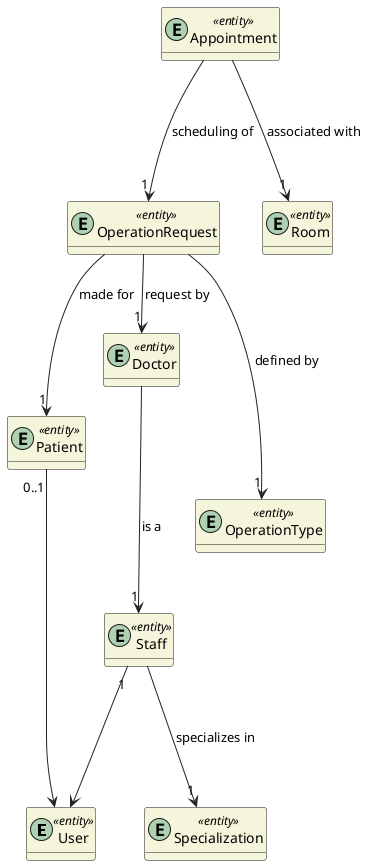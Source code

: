 @startuml

skinparam classAttributeIconSize 0
hide empty attributes
skinparam classBackgroundColor beige
skinparam ArrowColor #222222


entity User  <<entity>>{}
entity Staff <<entity>>{}
entity Patient  <<entity>>{}
entity Doctor <<entity>>{}
entity Appointment <<entity>>{}
entity OperationRequest <<entity>>{}
entity OperationType <<entity>> {}
entity Room <<entity>>{}
entity Specialization <<entity>> {}



User <-up-- "1" Staff
User <-up-- "0..1" Patient
Doctor ---> "1" Staff : is a
Staff ---> "1" Specialization : specializes in
OperationRequest --> "1" Doctor : request by
OperationRequest --> "1" Patient : made for
Appointment ---> "1" OperationRequest : scheduling of
OperationRequest ---> "1" OperationType : defined by
Appointment ---> "1" Room : associated with




@enduml

